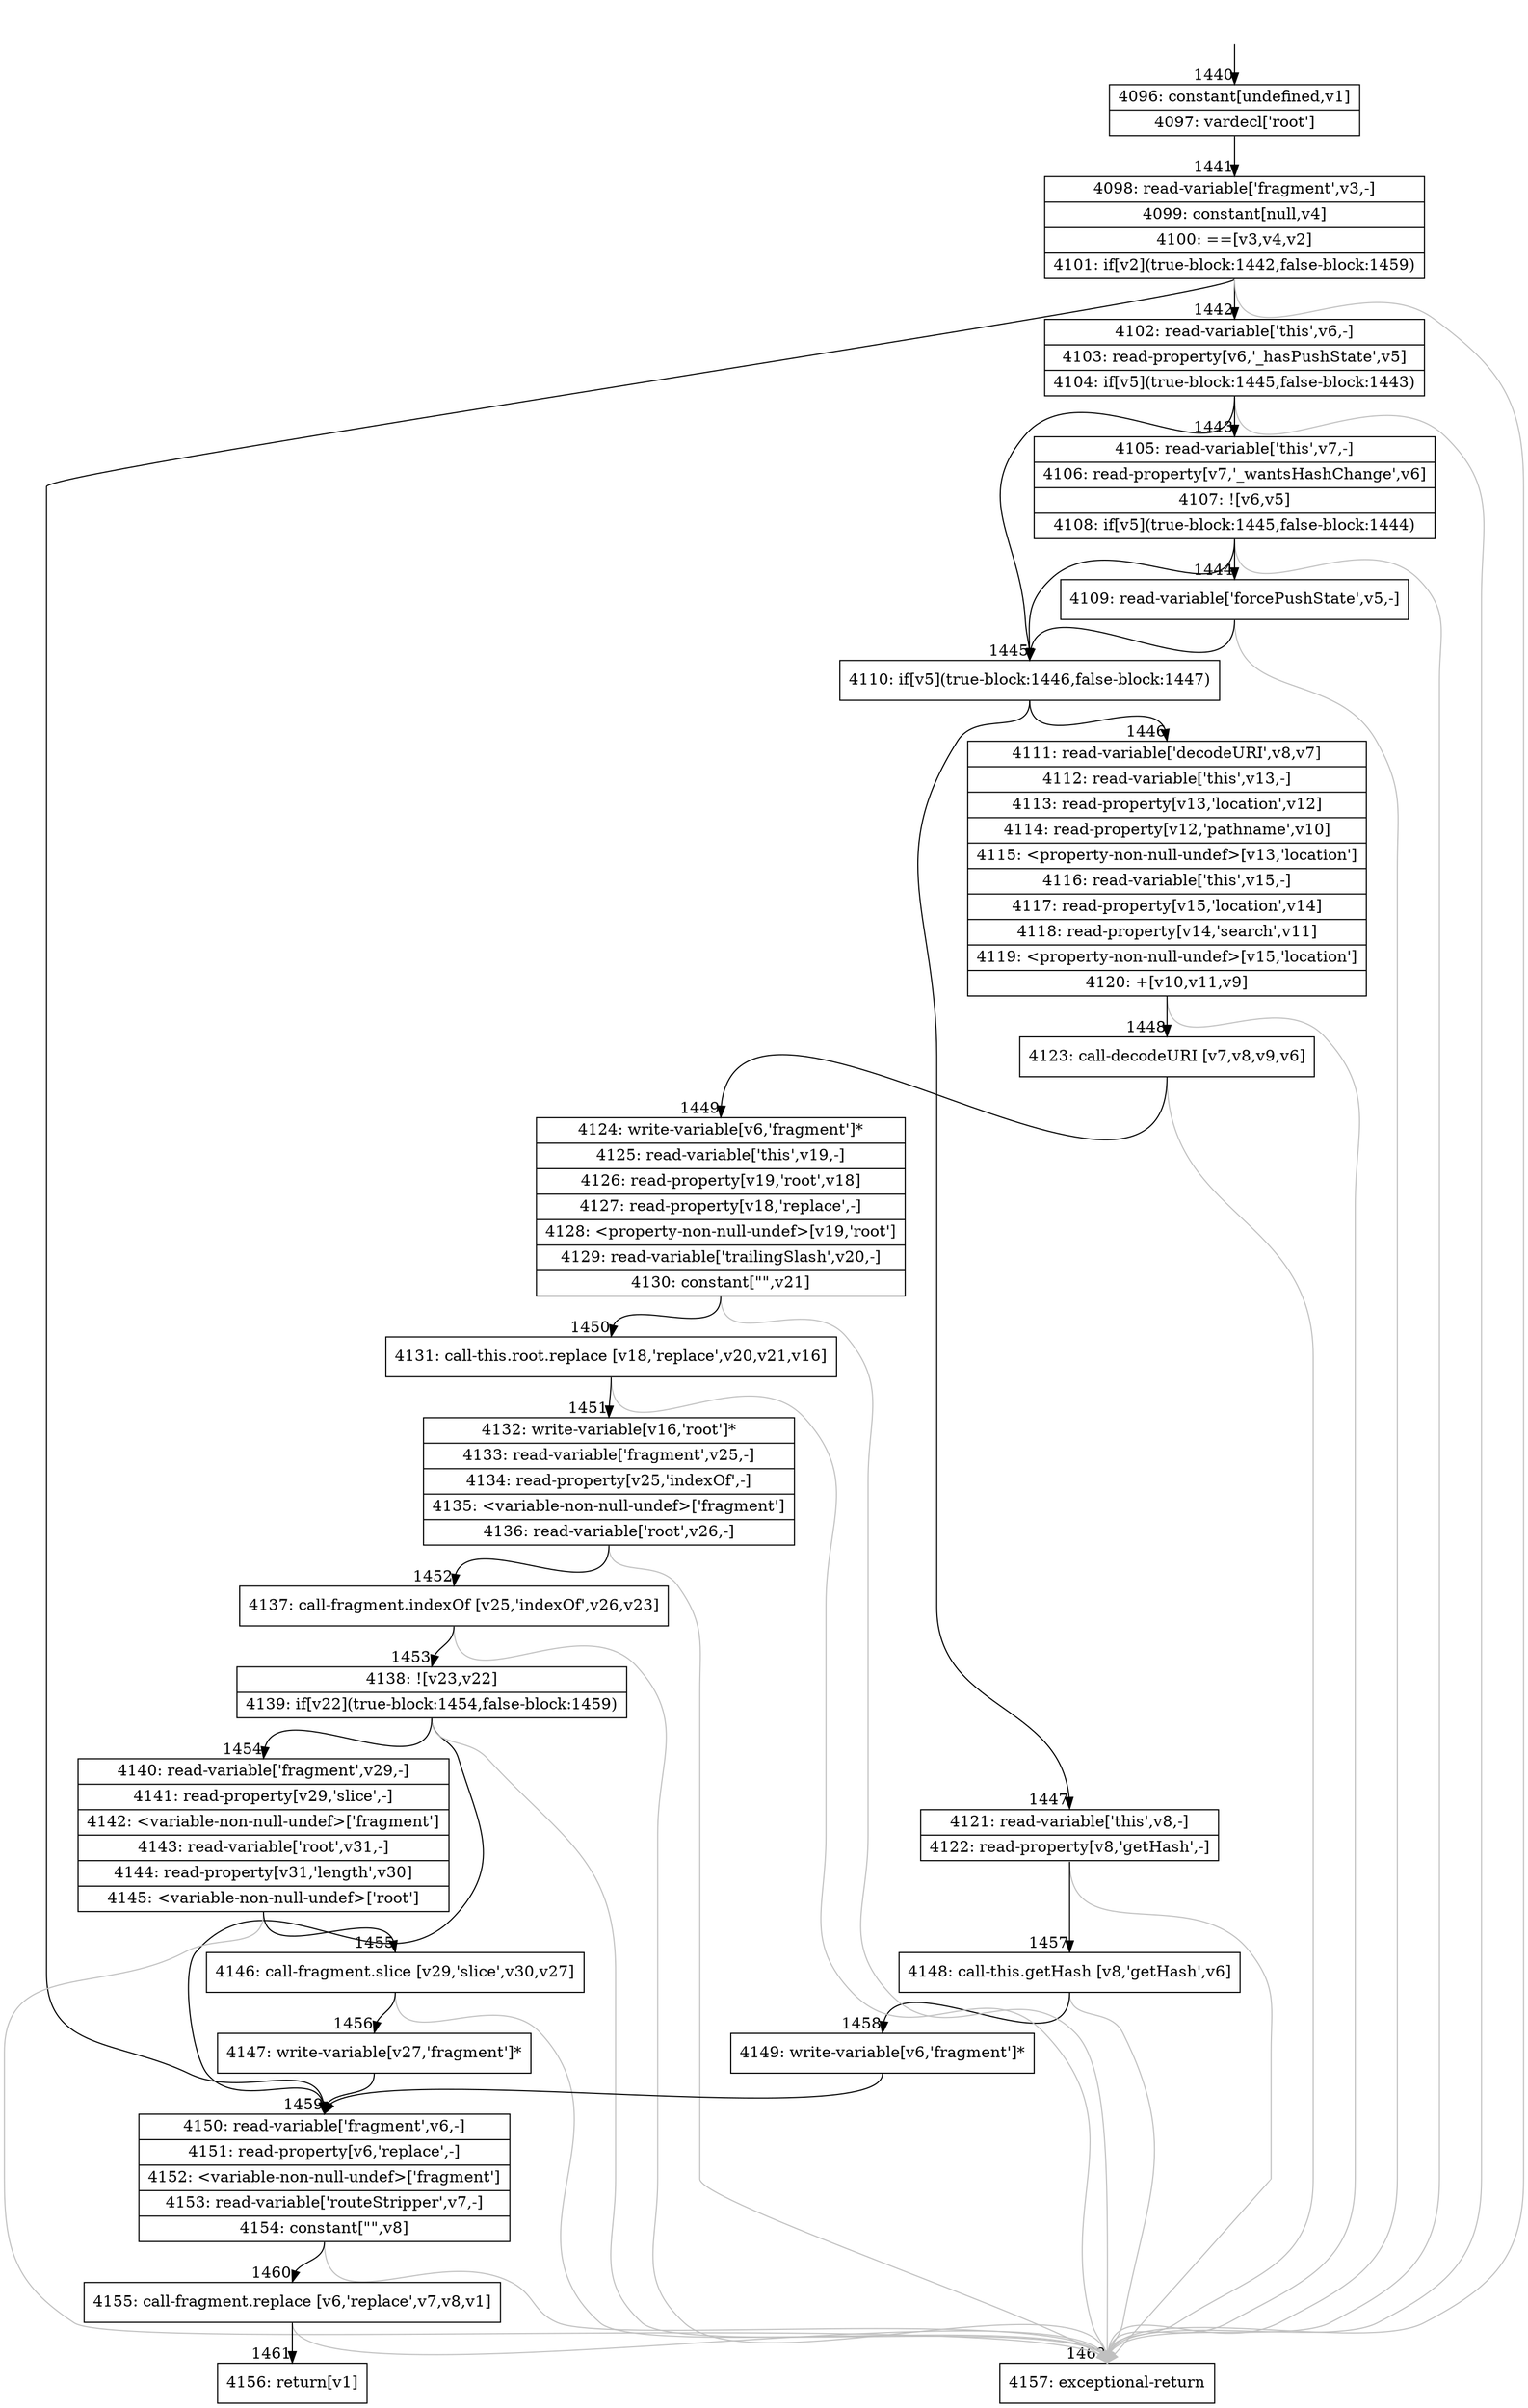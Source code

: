 digraph {
rankdir="TD"
BB_entry108[shape=none,label=""];
BB_entry108 -> BB1440 [tailport=s, headport=n, headlabel="    1440"]
BB1440 [shape=record label="{4096: constant[undefined,v1]|4097: vardecl['root']}" ] 
BB1440 -> BB1441 [tailport=s, headport=n, headlabel="      1441"]
BB1441 [shape=record label="{4098: read-variable['fragment',v3,-]|4099: constant[null,v4]|4100: ==[v3,v4,v2]|4101: if[v2](true-block:1442,false-block:1459)}" ] 
BB1441 -> BB1442 [tailport=s, headport=n, headlabel="      1442"]
BB1441 -> BB1459 [tailport=s, headport=n, headlabel="      1459"]
BB1441 -> BB1462 [tailport=s, headport=n, color=gray, headlabel="      1462"]
BB1442 [shape=record label="{4102: read-variable['this',v6,-]|4103: read-property[v6,'_hasPushState',v5]|4104: if[v5](true-block:1445,false-block:1443)}" ] 
BB1442 -> BB1445 [tailport=s, headport=n, headlabel="      1445"]
BB1442 -> BB1443 [tailport=s, headport=n, headlabel="      1443"]
BB1442 -> BB1462 [tailport=s, headport=n, color=gray]
BB1443 [shape=record label="{4105: read-variable['this',v7,-]|4106: read-property[v7,'_wantsHashChange',v6]|4107: ![v6,v5]|4108: if[v5](true-block:1445,false-block:1444)}" ] 
BB1443 -> BB1445 [tailport=s, headport=n]
BB1443 -> BB1444 [tailport=s, headport=n, headlabel="      1444"]
BB1443 -> BB1462 [tailport=s, headport=n, color=gray]
BB1444 [shape=record label="{4109: read-variable['forcePushState',v5,-]}" ] 
BB1444 -> BB1445 [tailport=s, headport=n]
BB1444 -> BB1462 [tailport=s, headport=n, color=gray]
BB1445 [shape=record label="{4110: if[v5](true-block:1446,false-block:1447)}" ] 
BB1445 -> BB1446 [tailport=s, headport=n, headlabel="      1446"]
BB1445 -> BB1447 [tailport=s, headport=n, headlabel="      1447"]
BB1446 [shape=record label="{4111: read-variable['decodeURI',v8,v7]|4112: read-variable['this',v13,-]|4113: read-property[v13,'location',v12]|4114: read-property[v12,'pathname',v10]|4115: \<property-non-null-undef\>[v13,'location']|4116: read-variable['this',v15,-]|4117: read-property[v15,'location',v14]|4118: read-property[v14,'search',v11]|4119: \<property-non-null-undef\>[v15,'location']|4120: +[v10,v11,v9]}" ] 
BB1446 -> BB1448 [tailport=s, headport=n, headlabel="      1448"]
BB1446 -> BB1462 [tailport=s, headport=n, color=gray]
BB1447 [shape=record label="{4121: read-variable['this',v8,-]|4122: read-property[v8,'getHash',-]}" ] 
BB1447 -> BB1457 [tailport=s, headport=n, headlabel="      1457"]
BB1447 -> BB1462 [tailport=s, headport=n, color=gray]
BB1448 [shape=record label="{4123: call-decodeURI [v7,v8,v9,v6]}" ] 
BB1448 -> BB1449 [tailport=s, headport=n, headlabel="      1449"]
BB1448 -> BB1462 [tailport=s, headport=n, color=gray]
BB1449 [shape=record label="{4124: write-variable[v6,'fragment']*|4125: read-variable['this',v19,-]|4126: read-property[v19,'root',v18]|4127: read-property[v18,'replace',-]|4128: \<property-non-null-undef\>[v19,'root']|4129: read-variable['trailingSlash',v20,-]|4130: constant[\"\",v21]}" ] 
BB1449 -> BB1450 [tailport=s, headport=n, headlabel="      1450"]
BB1449 -> BB1462 [tailport=s, headport=n, color=gray]
BB1450 [shape=record label="{4131: call-this.root.replace [v18,'replace',v20,v21,v16]}" ] 
BB1450 -> BB1451 [tailport=s, headport=n, headlabel="      1451"]
BB1450 -> BB1462 [tailport=s, headport=n, color=gray]
BB1451 [shape=record label="{4132: write-variable[v16,'root']*|4133: read-variable['fragment',v25,-]|4134: read-property[v25,'indexOf',-]|4135: \<variable-non-null-undef\>['fragment']|4136: read-variable['root',v26,-]}" ] 
BB1451 -> BB1452 [tailport=s, headport=n, headlabel="      1452"]
BB1451 -> BB1462 [tailport=s, headport=n, color=gray]
BB1452 [shape=record label="{4137: call-fragment.indexOf [v25,'indexOf',v26,v23]}" ] 
BB1452 -> BB1453 [tailport=s, headport=n, headlabel="      1453"]
BB1452 -> BB1462 [tailport=s, headport=n, color=gray]
BB1453 [shape=record label="{4138: ![v23,v22]|4139: if[v22](true-block:1454,false-block:1459)}" ] 
BB1453 -> BB1454 [tailport=s, headport=n, headlabel="      1454"]
BB1453 -> BB1459 [tailport=s, headport=n]
BB1453 -> BB1462 [tailport=s, headport=n, color=gray]
BB1454 [shape=record label="{4140: read-variable['fragment',v29,-]|4141: read-property[v29,'slice',-]|4142: \<variable-non-null-undef\>['fragment']|4143: read-variable['root',v31,-]|4144: read-property[v31,'length',v30]|4145: \<variable-non-null-undef\>['root']}" ] 
BB1454 -> BB1455 [tailport=s, headport=n, headlabel="      1455"]
BB1454 -> BB1462 [tailport=s, headport=n, color=gray]
BB1455 [shape=record label="{4146: call-fragment.slice [v29,'slice',v30,v27]}" ] 
BB1455 -> BB1456 [tailport=s, headport=n, headlabel="      1456"]
BB1455 -> BB1462 [tailport=s, headport=n, color=gray]
BB1456 [shape=record label="{4147: write-variable[v27,'fragment']*}" ] 
BB1456 -> BB1459 [tailport=s, headport=n]
BB1457 [shape=record label="{4148: call-this.getHash [v8,'getHash',v6]}" ] 
BB1457 -> BB1458 [tailport=s, headport=n, headlabel="      1458"]
BB1457 -> BB1462 [tailport=s, headport=n, color=gray]
BB1458 [shape=record label="{4149: write-variable[v6,'fragment']*}" ] 
BB1458 -> BB1459 [tailport=s, headport=n]
BB1459 [shape=record label="{4150: read-variable['fragment',v6,-]|4151: read-property[v6,'replace',-]|4152: \<variable-non-null-undef\>['fragment']|4153: read-variable['routeStripper',v7,-]|4154: constant[\"\",v8]}" ] 
BB1459 -> BB1460 [tailport=s, headport=n, headlabel="      1460"]
BB1459 -> BB1462 [tailport=s, headport=n, color=gray]
BB1460 [shape=record label="{4155: call-fragment.replace [v6,'replace',v7,v8,v1]}" ] 
BB1460 -> BB1461 [tailport=s, headport=n, headlabel="      1461"]
BB1460 -> BB1462 [tailport=s, headport=n, color=gray]
BB1461 [shape=record label="{4156: return[v1]}" ] 
BB1462 [shape=record label="{4157: exceptional-return}" ] 
//#$~ 1378
}
